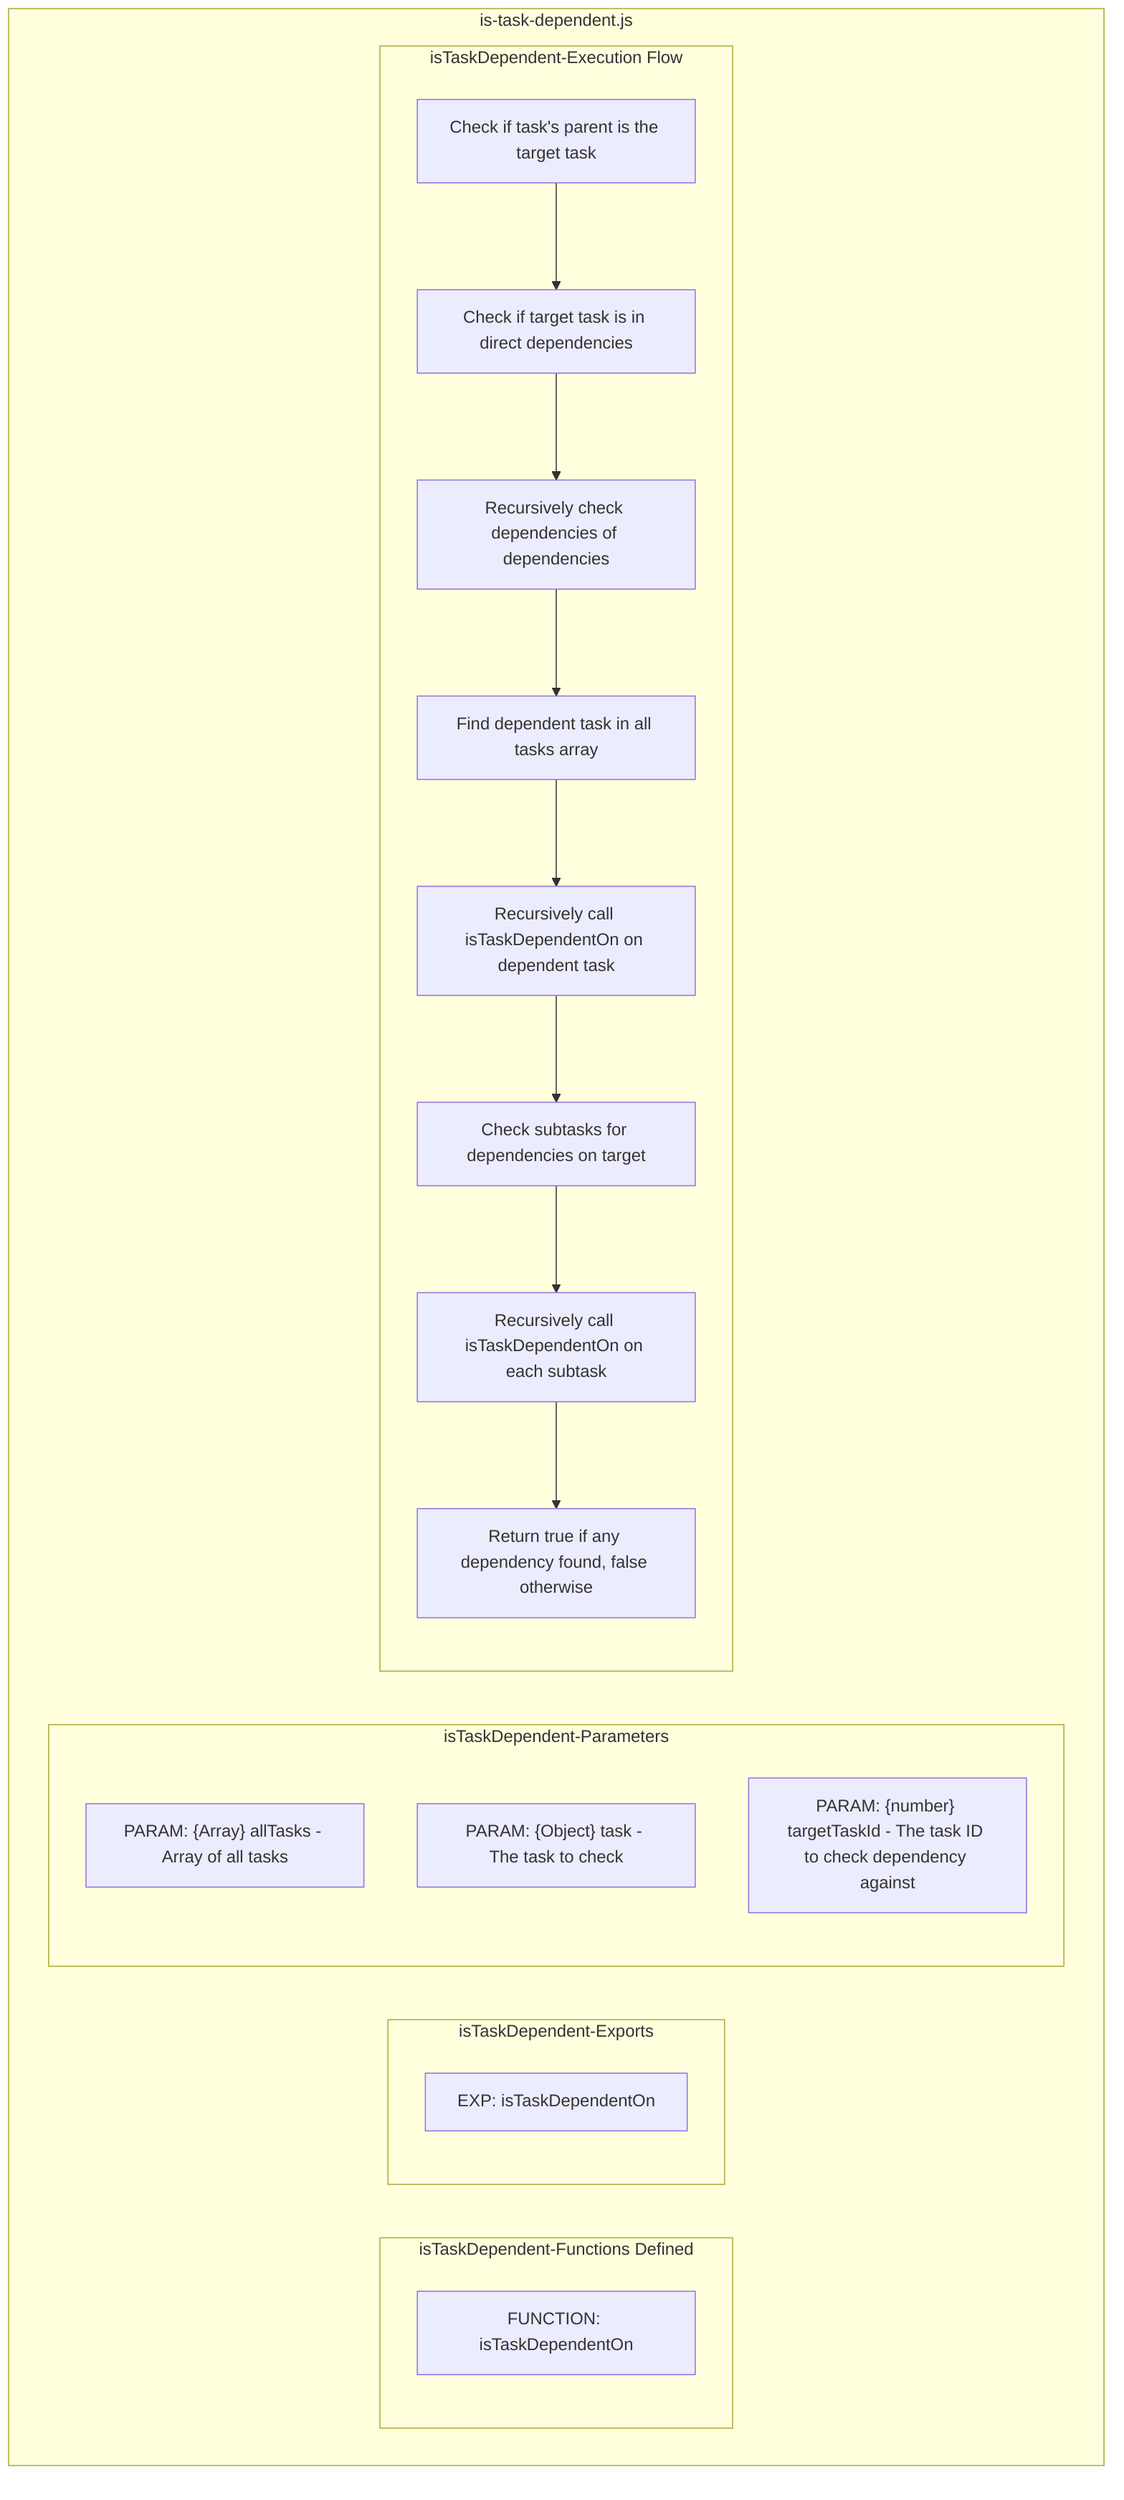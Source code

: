flowchart TB
    subgraph isTaskDependent-FunctionsDefined["isTaskDependent-Functions Defined"]
        FU1["FUNCTION: isTaskDependentOn"]
    end
    subgraph isTaskDependent-Exports["isTaskDependent-Exports"]
        E1["EXP: isTaskDependentOn"]
    end
    subgraph isTaskDependent-Parameters["isTaskDependent-Parameters"]
        P1["PARAM: {Array} allTasks - Array of all tasks"]
        P2["PARAM: {Object} task - The task to check"]
        P3["PARAM: {number} targetTaskId - The task ID to check dependency against"]
    end
    subgraph isTaskDependent-ExecutionFlow["isTaskDependent-Execution Flow"]
        FL1["Check if task's parent is the target task"]
        FL2["Check if target task is in direct dependencies"]
        FL3["Recursively check dependencies of dependencies"]
        FL4["Find dependent task in all tasks array"]
        FL5["Recursively call isTaskDependentOn on dependent task"]
        FL6["Check subtasks for dependencies on target"]
        FL7["Recursively call isTaskDependentOn on each subtask"]
        FL8["Return true if any dependency found, false otherwise"]
    end
    subgraph isTaskDependent["is-task-dependent.js"]
        isTaskDependent-FunctionsDefined
        isTaskDependent-Exports
        isTaskDependent-Parameters
        isTaskDependent-ExecutionFlow
    end
    FL1 --> FL2
    FL2 --> FL3
    FL3 --> FL4
    FL4 --> FL5
    FL5 --> FL6
    FL6 --> FL7
    FL7 --> FL8